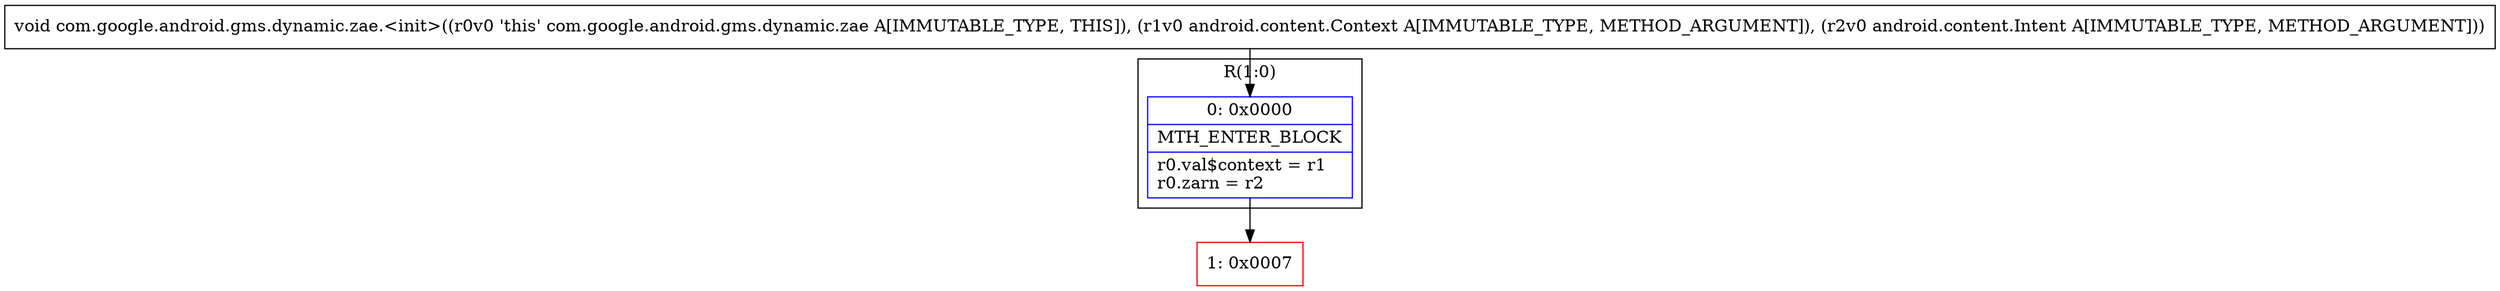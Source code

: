 digraph "CFG forcom.google.android.gms.dynamic.zae.\<init\>(Landroid\/content\/Context;Landroid\/content\/Intent;)V" {
subgraph cluster_Region_754573646 {
label = "R(1:0)";
node [shape=record,color=blue];
Node_0 [shape=record,label="{0\:\ 0x0000|MTH_ENTER_BLOCK\l|r0.val$context = r1\lr0.zarn = r2\l}"];
}
Node_1 [shape=record,color=red,label="{1\:\ 0x0007}"];
MethodNode[shape=record,label="{void com.google.android.gms.dynamic.zae.\<init\>((r0v0 'this' com.google.android.gms.dynamic.zae A[IMMUTABLE_TYPE, THIS]), (r1v0 android.content.Context A[IMMUTABLE_TYPE, METHOD_ARGUMENT]), (r2v0 android.content.Intent A[IMMUTABLE_TYPE, METHOD_ARGUMENT])) }"];
MethodNode -> Node_0;
Node_0 -> Node_1;
}

